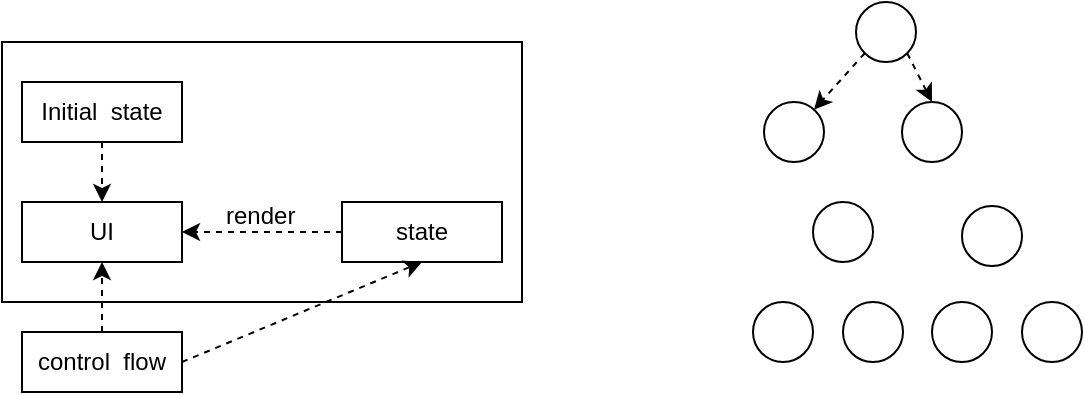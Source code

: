 <mxfile version="10.3.5" type="github"><diagram id="l-nmkDEiMzQppE-sgUcM" name="Page-1"><mxGraphModel dx="918" dy="580" grid="1" gridSize="10" guides="1" tooltips="1" connect="1" arrows="1" fold="1" page="1" pageScale="1" pageWidth="827" pageHeight="1169" math="0" shadow="0"><root><mxCell id="0"/><mxCell id="1" parent="0"/><mxCell id="mFLLUapRzwftEtLVMMIy-18" value="" style="rounded=0;whiteSpace=wrap;html=1;" vertex="1" parent="1"><mxGeometry x="20" y="90" width="260" height="130" as="geometry"/></mxCell><mxCell id="mFLLUapRzwftEtLVMMIy-6" value="Initial&amp;nbsp; state" style="rounded=0;whiteSpace=wrap;html=1;" vertex="1" parent="1"><mxGeometry x="30" y="110" width="80" height="30" as="geometry"/></mxCell><mxCell id="mFLLUapRzwftEtLVMMIy-7" value="UI" style="rounded=0;whiteSpace=wrap;html=1;" vertex="1" parent="1"><mxGeometry x="30" y="170" width="80" height="30" as="geometry"/></mxCell><mxCell id="mFLLUapRzwftEtLVMMIy-10" value="state" style="rounded=0;whiteSpace=wrap;html=1;" vertex="1" parent="1"><mxGeometry x="190" y="170" width="80" height="30" as="geometry"/></mxCell><mxCell id="mFLLUapRzwftEtLVMMIy-11" value="control&amp;nbsp; flow" style="rounded=0;whiteSpace=wrap;html=1;" vertex="1" parent="1"><mxGeometry x="30" y="235" width="80" height="30" as="geometry"/></mxCell><mxCell id="mFLLUapRzwftEtLVMMIy-12" value="" style="endArrow=classic;html=1;dashed=1;exitX=0.5;exitY=1;exitDx=0;exitDy=0;" edge="1" parent="1" source="mFLLUapRzwftEtLVMMIy-6"><mxGeometry width="50" height="50" relative="1" as="geometry"><mxPoint x="30" y="340" as="sourcePoint"/><mxPoint x="70" y="170" as="targetPoint"/></mxGeometry></mxCell><mxCell id="mFLLUapRzwftEtLVMMIy-13" value="" style="endArrow=classic;html=1;dashed=1;exitX=0;exitY=0.5;exitDx=0;exitDy=0;entryX=1;entryY=0.5;entryDx=0;entryDy=0;" edge="1" parent="1" source="mFLLUapRzwftEtLVMMIy-10" target="mFLLUapRzwftEtLVMMIy-7"><mxGeometry width="50" height="50" relative="1" as="geometry"><mxPoint x="120" y="220" as="sourcePoint"/><mxPoint x="80" y="290" as="targetPoint"/></mxGeometry></mxCell><mxCell id="mFLLUapRzwftEtLVMMIy-14" value="" style="endArrow=classic;html=1;dashed=1;entryX=0.5;entryY=1;entryDx=0;entryDy=0;exitX=0.5;exitY=0;exitDx=0;exitDy=0;" edge="1" parent="1" source="mFLLUapRzwftEtLVMMIy-11" target="mFLLUapRzwftEtLVMMIy-7"><mxGeometry width="50" height="50" relative="1" as="geometry"><mxPoint x="30" y="340" as="sourcePoint"/><mxPoint x="80" y="290" as="targetPoint"/></mxGeometry></mxCell><mxCell id="mFLLUapRzwftEtLVMMIy-15" value="" style="endArrow=classic;html=1;dashed=1;entryX=0.5;entryY=1;entryDx=0;entryDy=0;exitX=1;exitY=0.5;exitDx=0;exitDy=0;" edge="1" parent="1" source="mFLLUapRzwftEtLVMMIy-11" target="mFLLUapRzwftEtLVMMIy-10"><mxGeometry width="50" height="50" relative="1" as="geometry"><mxPoint x="30" y="340" as="sourcePoint"/><mxPoint x="80" y="290" as="targetPoint"/></mxGeometry></mxCell><mxCell id="mFLLUapRzwftEtLVMMIy-16" value="render" style="text;html=1;resizable=0;points=[];autosize=1;align=left;verticalAlign=top;spacingTop=-4;" vertex="1" parent="1"><mxGeometry x="130" y="167" width="50" height="20" as="geometry"/></mxCell><mxCell id="mFLLUapRzwftEtLVMMIy-19" value="" style="ellipse;whiteSpace=wrap;html=1;aspect=fixed;" vertex="1" parent="1"><mxGeometry x="447" y="70" width="30" height="30" as="geometry"/></mxCell><mxCell id="mFLLUapRzwftEtLVMMIy-21" value="" style="ellipse;whiteSpace=wrap;html=1;aspect=fixed;" vertex="1" parent="1"><mxGeometry x="401" y="120" width="30" height="30" as="geometry"/></mxCell><mxCell id="mFLLUapRzwftEtLVMMIy-23" value="" style="ellipse;whiteSpace=wrap;html=1;aspect=fixed;" vertex="1" parent="1"><mxGeometry x="470" y="120" width="30" height="30" as="geometry"/></mxCell><mxCell id="mFLLUapRzwftEtLVMMIy-24" value="" style="ellipse;whiteSpace=wrap;html=1;aspect=fixed;" vertex="1" parent="1"><mxGeometry x="425.5" y="170" width="30" height="30" as="geometry"/></mxCell><mxCell id="mFLLUapRzwftEtLVMMIy-25" value="" style="ellipse;whiteSpace=wrap;html=1;aspect=fixed;" vertex="1" parent="1"><mxGeometry x="500" y="172" width="30" height="30" as="geometry"/></mxCell><mxCell id="mFLLUapRzwftEtLVMMIy-26" value="" style="ellipse;whiteSpace=wrap;html=1;aspect=fixed;" vertex="1" parent="1"><mxGeometry x="395.5" y="220" width="30" height="30" as="geometry"/></mxCell><mxCell id="mFLLUapRzwftEtLVMMIy-27" value="" style="ellipse;whiteSpace=wrap;html=1;aspect=fixed;" vertex="1" parent="1"><mxGeometry x="440.5" y="220" width="30" height="30" as="geometry"/></mxCell><mxCell id="mFLLUapRzwftEtLVMMIy-28" value="" style="ellipse;whiteSpace=wrap;html=1;aspect=fixed;" vertex="1" parent="1"><mxGeometry x="485" y="220" width="30" height="30" as="geometry"/></mxCell><mxCell id="mFLLUapRzwftEtLVMMIy-29" value="" style="ellipse;whiteSpace=wrap;html=1;aspect=fixed;" vertex="1" parent="1"><mxGeometry x="530" y="220" width="30" height="30" as="geometry"/></mxCell><mxCell id="mFLLUapRzwftEtLVMMIy-30" value="" style="endArrow=classic;html=1;dashed=1;exitX=0;exitY=1;exitDx=0;exitDy=0;" edge="1" parent="1" source="mFLLUapRzwftEtLVMMIy-19" target="mFLLUapRzwftEtLVMMIy-21"><mxGeometry width="50" height="50" relative="1" as="geometry"><mxPoint x="420" y="110" as="sourcePoint"/><mxPoint x="430" y="120" as="targetPoint"/></mxGeometry></mxCell><mxCell id="mFLLUapRzwftEtLVMMIy-31" value="" style="endArrow=classic;html=1;dashed=1;exitX=1;exitY=1;exitDx=0;exitDy=0;entryX=0.5;entryY=0;entryDx=0;entryDy=0;" edge="1" parent="1" source="mFLLUapRzwftEtLVMMIy-19" target="mFLLUapRzwftEtLVMMIy-23"><mxGeometry width="50" height="50" relative="1" as="geometry"><mxPoint x="360" y="260" as="sourcePoint"/><mxPoint x="462" y="130" as="targetPoint"/></mxGeometry></mxCell></root></mxGraphModel></diagram></mxfile>